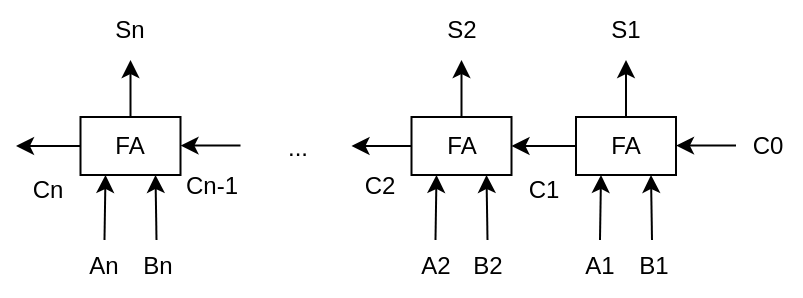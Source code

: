 <mxfile version="20.3.0" type="device"><diagram id="FZiAu3zYtkY4WjrwBZql" name="第 1 页"><mxGraphModel dx="618" dy="393" grid="1" gridSize="10" guides="1" tooltips="1" connect="1" arrows="1" fold="1" page="1" pageScale="1" pageWidth="827" pageHeight="1169" math="0" shadow="0"><root><mxCell id="0"/><mxCell id="1" parent="0"/><mxCell id="Z6BNyat2gUmRd1vpYZqg-58" value="FA" style="rounded=0;whiteSpace=wrap;html=1;fillColor=#FFFFFF;" vertex="1" parent="1"><mxGeometry x="420" y="318.5" width="50" height="29" as="geometry"/></mxCell><mxCell id="Z6BNyat2gUmRd1vpYZqg-59" value="" style="endArrow=classic;html=1;rounded=0;startSize=0;sourcePerimeterSpacing=-2;exitX=0;exitY=0.5;exitDx=0;exitDy=0;entryX=1;entryY=0.5;entryDx=0;entryDy=0;" edge="1" parent="1" source="Z6BNyat2gUmRd1vpYZqg-58" target="Z6BNyat2gUmRd1vpYZqg-71"><mxGeometry width="50" height="50" relative="1" as="geometry"><mxPoint x="400" y="310" as="sourcePoint"/><mxPoint x="390" y="333" as="targetPoint"/></mxGeometry></mxCell><mxCell id="Z6BNyat2gUmRd1vpYZqg-60" value="" style="endArrow=classic;html=1;rounded=0;startSize=0;sourcePerimeterSpacing=-2;exitX=0;exitY=0.5;exitDx=0;exitDy=0;" edge="1" parent="1"><mxGeometry width="50" height="50" relative="1" as="geometry"><mxPoint x="500" y="332.81" as="sourcePoint"/><mxPoint x="470" y="332.81" as="targetPoint"/></mxGeometry></mxCell><mxCell id="Z6BNyat2gUmRd1vpYZqg-61" value="" style="endArrow=classic;html=1;rounded=0;startSize=0;sourcePerimeterSpacing=-2;exitX=0.5;exitY=0;exitDx=0;exitDy=0;" edge="1" parent="1" source="Z6BNyat2gUmRd1vpYZqg-58"><mxGeometry width="50" height="50" relative="1" as="geometry"><mxPoint x="360" y="330" as="sourcePoint"/><mxPoint x="445" y="290" as="targetPoint"/></mxGeometry></mxCell><mxCell id="Z6BNyat2gUmRd1vpYZqg-62" value="" style="endArrow=classic;html=1;rounded=0;startSize=0;sourcePerimeterSpacing=-2;entryX=0.25;entryY=1;entryDx=0;entryDy=0;" edge="1" parent="1" target="Z6BNyat2gUmRd1vpYZqg-58"><mxGeometry width="50" height="50" relative="1" as="geometry"><mxPoint x="432" y="380" as="sourcePoint"/><mxPoint x="430" y="358" as="targetPoint"/></mxGeometry></mxCell><mxCell id="Z6BNyat2gUmRd1vpYZqg-63" value="" style="endArrow=classic;html=1;rounded=0;startSize=0;sourcePerimeterSpacing=-2;entryX=0.75;entryY=1;entryDx=0;entryDy=0;" edge="1" parent="1" target="Z6BNyat2gUmRd1vpYZqg-58"><mxGeometry width="50" height="50" relative="1" as="geometry"><mxPoint x="458" y="380" as="sourcePoint"/><mxPoint x="460" y="350" as="targetPoint"/></mxGeometry></mxCell><mxCell id="Z6BNyat2gUmRd1vpYZqg-65" value="B1" style="text;html=1;strokeColor=none;fillColor=none;align=center;verticalAlign=middle;whiteSpace=wrap;rounded=0;" vertex="1" parent="1"><mxGeometry x="446.5" y="378" width="23.5" height="30" as="geometry"/></mxCell><mxCell id="Z6BNyat2gUmRd1vpYZqg-66" value="A1" style="text;html=1;strokeColor=none;fillColor=none;align=center;verticalAlign=middle;whiteSpace=wrap;rounded=0;" vertex="1" parent="1"><mxGeometry x="420" y="378" width="23.5" height="30" as="geometry"/></mxCell><mxCell id="Z6BNyat2gUmRd1vpYZqg-67" value="C0" style="text;html=1;strokeColor=none;fillColor=none;align=center;verticalAlign=middle;whiteSpace=wrap;rounded=0;" vertex="1" parent="1"><mxGeometry x="500" y="317.5" width="32.25" height="30" as="geometry"/></mxCell><mxCell id="Z6BNyat2gUmRd1vpYZqg-68" value="C1" style="text;html=1;strokeColor=none;fillColor=none;align=center;verticalAlign=middle;whiteSpace=wrap;rounded=0;" vertex="1" parent="1"><mxGeometry x="387.75" y="340" width="32.25" height="30" as="geometry"/></mxCell><mxCell id="Z6BNyat2gUmRd1vpYZqg-69" value="S1" style="text;html=1;strokeColor=none;fillColor=none;align=center;verticalAlign=middle;whiteSpace=wrap;rounded=0;" vertex="1" parent="1"><mxGeometry x="428.87" y="260" width="32.25" height="30" as="geometry"/></mxCell><mxCell id="Z6BNyat2gUmRd1vpYZqg-71" value="FA" style="rounded=0;whiteSpace=wrap;html=1;fillColor=#FFFFFF;" vertex="1" parent="1"><mxGeometry x="337.75" y="318.5" width="50" height="29" as="geometry"/></mxCell><mxCell id="Z6BNyat2gUmRd1vpYZqg-72" value="" style="endArrow=classic;html=1;rounded=0;startSize=0;sourcePerimeterSpacing=-2;exitX=0;exitY=0.5;exitDx=0;exitDy=0;" edge="1" parent="1" source="Z6BNyat2gUmRd1vpYZqg-71"><mxGeometry width="50" height="50" relative="1" as="geometry"><mxPoint x="317.75" y="310" as="sourcePoint"/><mxPoint x="307.75" y="333" as="targetPoint"/></mxGeometry></mxCell><mxCell id="Z6BNyat2gUmRd1vpYZqg-74" value="" style="endArrow=classic;html=1;rounded=0;startSize=0;sourcePerimeterSpacing=-2;exitX=0.5;exitY=0;exitDx=0;exitDy=0;" edge="1" parent="1" source="Z6BNyat2gUmRd1vpYZqg-71"><mxGeometry width="50" height="50" relative="1" as="geometry"><mxPoint x="277.75" y="330" as="sourcePoint"/><mxPoint x="362.75" y="290" as="targetPoint"/></mxGeometry></mxCell><mxCell id="Z6BNyat2gUmRd1vpYZqg-75" value="" style="endArrow=classic;html=1;rounded=0;startSize=0;sourcePerimeterSpacing=-2;entryX=0.25;entryY=1;entryDx=0;entryDy=0;" edge="1" parent="1" target="Z6BNyat2gUmRd1vpYZqg-71"><mxGeometry width="50" height="50" relative="1" as="geometry"><mxPoint x="349.75" y="380" as="sourcePoint"/><mxPoint x="347.75" y="358" as="targetPoint"/></mxGeometry></mxCell><mxCell id="Z6BNyat2gUmRd1vpYZqg-76" value="" style="endArrow=classic;html=1;rounded=0;startSize=0;sourcePerimeterSpacing=-2;entryX=0.75;entryY=1;entryDx=0;entryDy=0;" edge="1" parent="1" target="Z6BNyat2gUmRd1vpYZqg-71"><mxGeometry width="50" height="50" relative="1" as="geometry"><mxPoint x="375.75" y="380" as="sourcePoint"/><mxPoint x="377.75" y="350" as="targetPoint"/></mxGeometry></mxCell><mxCell id="Z6BNyat2gUmRd1vpYZqg-77" value="B2" style="text;html=1;strokeColor=none;fillColor=none;align=center;verticalAlign=middle;whiteSpace=wrap;rounded=0;" vertex="1" parent="1"><mxGeometry x="364.25" y="378" width="23.5" height="30" as="geometry"/></mxCell><mxCell id="Z6BNyat2gUmRd1vpYZqg-78" value="A2" style="text;html=1;strokeColor=none;fillColor=none;align=center;verticalAlign=middle;whiteSpace=wrap;rounded=0;" vertex="1" parent="1"><mxGeometry x="337.75" y="378" width="23.5" height="30" as="geometry"/></mxCell><mxCell id="Z6BNyat2gUmRd1vpYZqg-80" value="C2" style="text;html=1;strokeColor=none;fillColor=none;align=center;verticalAlign=middle;whiteSpace=wrap;rounded=0;" vertex="1" parent="1"><mxGeometry x="305.5" y="338" width="32.25" height="30" as="geometry"/></mxCell><mxCell id="Z6BNyat2gUmRd1vpYZqg-81" value="S2" style="text;html=1;strokeColor=none;fillColor=none;align=center;verticalAlign=middle;whiteSpace=wrap;rounded=0;" vertex="1" parent="1"><mxGeometry x="346.62" y="260" width="32.25" height="30" as="geometry"/></mxCell><mxCell id="Z6BNyat2gUmRd1vpYZqg-91" value="FA" style="rounded=0;whiteSpace=wrap;html=1;fillColor=#FFFFFF;" vertex="1" parent="1"><mxGeometry x="172.25" y="318.5" width="50" height="29" as="geometry"/></mxCell><mxCell id="Z6BNyat2gUmRd1vpYZqg-92" value="" style="endArrow=classic;html=1;rounded=0;startSize=0;sourcePerimeterSpacing=-2;exitX=0;exitY=0.5;exitDx=0;exitDy=0;entryX=1;entryY=0.5;entryDx=0;entryDy=0;" edge="1" parent="1" source="Z6BNyat2gUmRd1vpYZqg-91"><mxGeometry width="50" height="50" relative="1" as="geometry"><mxPoint x="152.25" y="310" as="sourcePoint"/><mxPoint x="140" y="333" as="targetPoint"/></mxGeometry></mxCell><mxCell id="Z6BNyat2gUmRd1vpYZqg-93" value="" style="endArrow=classic;html=1;rounded=0;startSize=0;sourcePerimeterSpacing=-2;exitX=0;exitY=0.5;exitDx=0;exitDy=0;" edge="1" parent="1"><mxGeometry width="50" height="50" relative="1" as="geometry"><mxPoint x="252.25" y="332.81" as="sourcePoint"/><mxPoint x="222.25" y="332.81" as="targetPoint"/></mxGeometry></mxCell><mxCell id="Z6BNyat2gUmRd1vpYZqg-94" value="" style="endArrow=classic;html=1;rounded=0;startSize=0;sourcePerimeterSpacing=-2;exitX=0.5;exitY=0;exitDx=0;exitDy=0;" edge="1" parent="1" source="Z6BNyat2gUmRd1vpYZqg-91"><mxGeometry width="50" height="50" relative="1" as="geometry"><mxPoint x="112.25" y="330" as="sourcePoint"/><mxPoint x="197.25" y="290" as="targetPoint"/></mxGeometry></mxCell><mxCell id="Z6BNyat2gUmRd1vpYZqg-95" value="" style="endArrow=classic;html=1;rounded=0;startSize=0;sourcePerimeterSpacing=-2;entryX=0.25;entryY=1;entryDx=0;entryDy=0;" edge="1" parent="1" target="Z6BNyat2gUmRd1vpYZqg-91"><mxGeometry width="50" height="50" relative="1" as="geometry"><mxPoint x="184.25" y="380" as="sourcePoint"/><mxPoint x="182.25" y="358" as="targetPoint"/></mxGeometry></mxCell><mxCell id="Z6BNyat2gUmRd1vpYZqg-96" value="" style="endArrow=classic;html=1;rounded=0;startSize=0;sourcePerimeterSpacing=-2;entryX=0.75;entryY=1;entryDx=0;entryDy=0;" edge="1" parent="1" target="Z6BNyat2gUmRd1vpYZqg-91"><mxGeometry width="50" height="50" relative="1" as="geometry"><mxPoint x="210.25" y="380" as="sourcePoint"/><mxPoint x="212.25" y="350" as="targetPoint"/></mxGeometry></mxCell><mxCell id="Z6BNyat2gUmRd1vpYZqg-97" value="Bn" style="text;html=1;strokeColor=none;fillColor=none;align=center;verticalAlign=middle;whiteSpace=wrap;rounded=0;" vertex="1" parent="1"><mxGeometry x="198.75" y="378" width="23.5" height="30" as="geometry"/></mxCell><mxCell id="Z6BNyat2gUmRd1vpYZqg-98" value="An" style="text;html=1;strokeColor=none;fillColor=none;align=center;verticalAlign=middle;whiteSpace=wrap;rounded=0;" vertex="1" parent="1"><mxGeometry x="172.25" y="378" width="23.5" height="30" as="geometry"/></mxCell><mxCell id="Z6BNyat2gUmRd1vpYZqg-99" value="Cn-1" style="text;html=1;strokeColor=none;fillColor=none;align=center;verticalAlign=middle;whiteSpace=wrap;rounded=0;" vertex="1" parent="1"><mxGeometry x="222.25" y="338" width="32.25" height="30" as="geometry"/></mxCell><mxCell id="Z6BNyat2gUmRd1vpYZqg-100" value="Cn" style="text;html=1;strokeColor=none;fillColor=none;align=center;verticalAlign=middle;whiteSpace=wrap;rounded=0;" vertex="1" parent="1"><mxGeometry x="140" y="340" width="32.25" height="30" as="geometry"/></mxCell><mxCell id="Z6BNyat2gUmRd1vpYZqg-101" value="Sn" style="text;html=1;strokeColor=none;fillColor=none;align=center;verticalAlign=middle;whiteSpace=wrap;rounded=0;" vertex="1" parent="1"><mxGeometry x="181.12" y="260" width="32.25" height="30" as="geometry"/></mxCell><mxCell id="Z6BNyat2gUmRd1vpYZqg-102" value="..." style="text;html=1;strokeColor=none;fillColor=none;align=center;verticalAlign=middle;whiteSpace=wrap;rounded=0;" vertex="1" parent="1"><mxGeometry x="264.5" y="318.5" width="32.25" height="30" as="geometry"/></mxCell></root></mxGraphModel></diagram></mxfile>